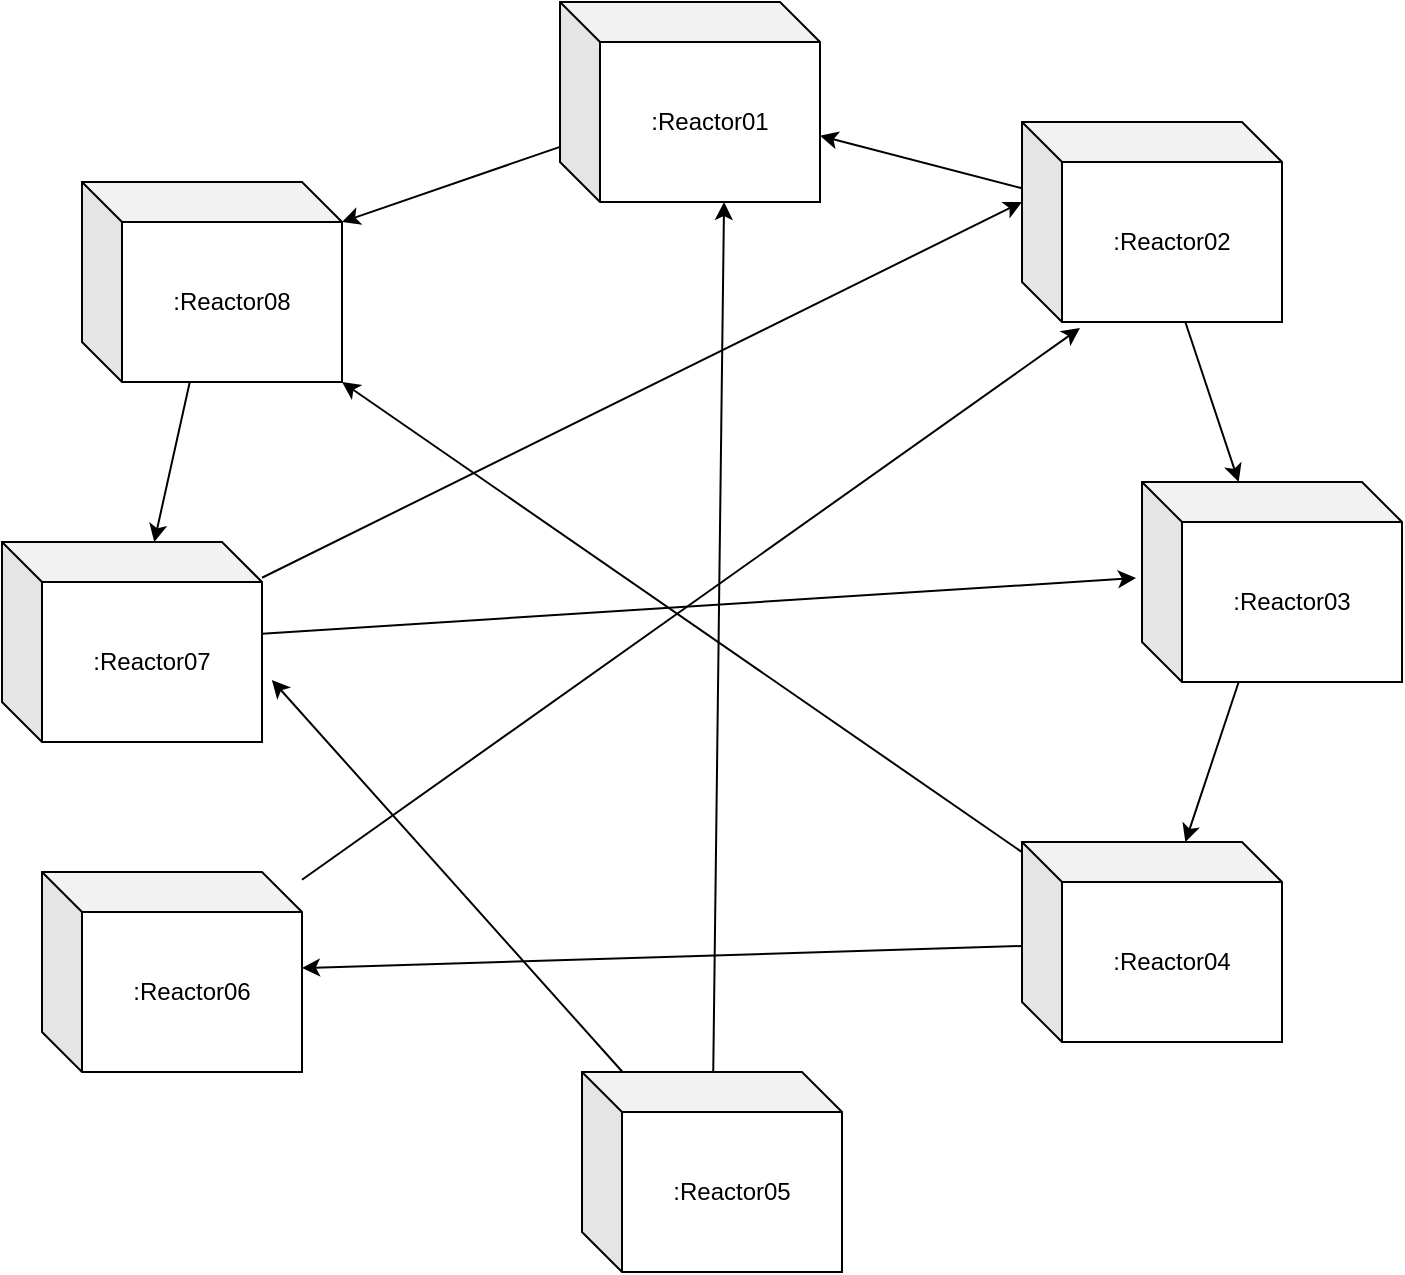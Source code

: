 <mxfile version="15.0.3" type="github">
  <diagram id="n1cJ3B8cktB44HjZlLGf" name="Page-1">
    <mxGraphModel dx="1426" dy="737" grid="1" gridSize="10" guides="1" tooltips="1" connect="1" arrows="1" fold="1" page="1" pageScale="1" pageWidth="827" pageHeight="1169" math="0" shadow="0">
      <root>
        <mxCell id="0" />
        <mxCell id="1" parent="0" />
        <mxCell id="r3QCeaE21muGl6b7Fwn3-25" style="edgeStyle=none;rounded=0;orthogonalLoop=1;jettySize=auto;html=1;" edge="1" parent="1" source="r3QCeaE21muGl6b7Fwn3-1" target="r3QCeaE21muGl6b7Fwn3-5">
          <mxGeometry relative="1" as="geometry" />
        </mxCell>
        <mxCell id="r3QCeaE21muGl6b7Fwn3-1" value="&lt;span&gt;:Reactor08&lt;/span&gt;" style="shape=cube;whiteSpace=wrap;html=1;boundedLbl=1;backgroundOutline=1;darkOpacity=0.05;darkOpacity2=0.1;" vertex="1" parent="1">
          <mxGeometry x="110" y="140" width="130" height="100" as="geometry" />
        </mxCell>
        <mxCell id="r3QCeaE21muGl6b7Fwn3-26" style="edgeStyle=none;rounded=0;orthogonalLoop=1;jettySize=auto;html=1;entryX=0;entryY=0;entryDx=130;entryDy=20;entryPerimeter=0;" edge="1" parent="1" source="r3QCeaE21muGl6b7Fwn3-4" target="r3QCeaE21muGl6b7Fwn3-1">
          <mxGeometry relative="1" as="geometry" />
        </mxCell>
        <mxCell id="r3QCeaE21muGl6b7Fwn3-4" value=":Reactor01" style="shape=cube;whiteSpace=wrap;html=1;boundedLbl=1;backgroundOutline=1;darkOpacity=0.05;darkOpacity2=0.1;" vertex="1" parent="1">
          <mxGeometry x="349" y="50" width="130" height="100" as="geometry" />
        </mxCell>
        <mxCell id="r3QCeaE21muGl6b7Fwn3-20" style="rounded=0;orthogonalLoop=1;jettySize=auto;html=1;entryX=0;entryY=0;entryDx=0;entryDy=40;entryPerimeter=0;" edge="1" parent="1" source="r3QCeaE21muGl6b7Fwn3-5" target="r3QCeaE21muGl6b7Fwn3-9">
          <mxGeometry relative="1" as="geometry" />
        </mxCell>
        <mxCell id="r3QCeaE21muGl6b7Fwn3-30" style="edgeStyle=none;rounded=0;orthogonalLoop=1;jettySize=auto;html=1;entryX=-0.023;entryY=0.48;entryDx=0;entryDy=0;entryPerimeter=0;" edge="1" parent="1" source="r3QCeaE21muGl6b7Fwn3-5" target="r3QCeaE21muGl6b7Fwn3-10">
          <mxGeometry relative="1" as="geometry" />
        </mxCell>
        <mxCell id="r3QCeaE21muGl6b7Fwn3-5" value="&lt;span&gt;:Reactor07&lt;/span&gt;" style="shape=cube;whiteSpace=wrap;html=1;boundedLbl=1;backgroundOutline=1;darkOpacity=0.05;darkOpacity2=0.1;" vertex="1" parent="1">
          <mxGeometry x="70" y="320" width="130" height="100" as="geometry" />
        </mxCell>
        <mxCell id="r3QCeaE21muGl6b7Fwn3-31" style="edgeStyle=none;rounded=0;orthogonalLoop=1;jettySize=auto;html=1;entryX=0.223;entryY=1.03;entryDx=0;entryDy=0;entryPerimeter=0;" edge="1" parent="1" source="r3QCeaE21muGl6b7Fwn3-6" target="r3QCeaE21muGl6b7Fwn3-9">
          <mxGeometry relative="1" as="geometry" />
        </mxCell>
        <mxCell id="r3QCeaE21muGl6b7Fwn3-6" value="&lt;span&gt;:Reactor06&lt;/span&gt;" style="shape=cube;whiteSpace=wrap;html=1;boundedLbl=1;backgroundOutline=1;darkOpacity=0.05;darkOpacity2=0.1;" vertex="1" parent="1">
          <mxGeometry x="90" y="485" width="130" height="100" as="geometry" />
        </mxCell>
        <mxCell id="r3QCeaE21muGl6b7Fwn3-24" style="edgeStyle=none;rounded=0;orthogonalLoop=1;jettySize=auto;html=1;entryX=1.038;entryY=0.69;entryDx=0;entryDy=0;entryPerimeter=0;" edge="1" parent="1" source="r3QCeaE21muGl6b7Fwn3-7" target="r3QCeaE21muGl6b7Fwn3-5">
          <mxGeometry relative="1" as="geometry" />
        </mxCell>
        <mxCell id="r3QCeaE21muGl6b7Fwn3-28" style="edgeStyle=none;rounded=0;orthogonalLoop=1;jettySize=auto;html=1;entryX=0.631;entryY=1;entryDx=0;entryDy=0;entryPerimeter=0;" edge="1" parent="1" source="r3QCeaE21muGl6b7Fwn3-7" target="r3QCeaE21muGl6b7Fwn3-4">
          <mxGeometry relative="1" as="geometry" />
        </mxCell>
        <mxCell id="r3QCeaE21muGl6b7Fwn3-7" value="&lt;span&gt;:Reactor05&lt;/span&gt;" style="shape=cube;whiteSpace=wrap;html=1;boundedLbl=1;backgroundOutline=1;darkOpacity=0.05;darkOpacity2=0.1;" vertex="1" parent="1">
          <mxGeometry x="360" y="585" width="130" height="100" as="geometry" />
        </mxCell>
        <mxCell id="r3QCeaE21muGl6b7Fwn3-23" style="edgeStyle=none;rounded=0;orthogonalLoop=1;jettySize=auto;html=1;" edge="1" parent="1" source="r3QCeaE21muGl6b7Fwn3-8" target="r3QCeaE21muGl6b7Fwn3-6">
          <mxGeometry relative="1" as="geometry" />
        </mxCell>
        <mxCell id="r3QCeaE21muGl6b7Fwn3-29" style="edgeStyle=none;rounded=0;orthogonalLoop=1;jettySize=auto;html=1;entryX=1;entryY=1;entryDx=0;entryDy=0;entryPerimeter=0;" edge="1" parent="1" source="r3QCeaE21muGl6b7Fwn3-8" target="r3QCeaE21muGl6b7Fwn3-1">
          <mxGeometry relative="1" as="geometry" />
        </mxCell>
        <mxCell id="r3QCeaE21muGl6b7Fwn3-8" value="&lt;span&gt;:Reactor04&lt;/span&gt;" style="shape=cube;whiteSpace=wrap;html=1;boundedLbl=1;backgroundOutline=1;darkOpacity=0.05;darkOpacity2=0.1;" vertex="1" parent="1">
          <mxGeometry x="580" y="470" width="130" height="100" as="geometry" />
        </mxCell>
        <mxCell id="r3QCeaE21muGl6b7Fwn3-21" style="edgeStyle=none;rounded=0;orthogonalLoop=1;jettySize=auto;html=1;" edge="1" parent="1" source="r3QCeaE21muGl6b7Fwn3-9" target="r3QCeaE21muGl6b7Fwn3-10">
          <mxGeometry relative="1" as="geometry" />
        </mxCell>
        <mxCell id="r3QCeaE21muGl6b7Fwn3-27" style="edgeStyle=none;rounded=0;orthogonalLoop=1;jettySize=auto;html=1;" edge="1" parent="1" source="r3QCeaE21muGl6b7Fwn3-9" target="r3QCeaE21muGl6b7Fwn3-4">
          <mxGeometry relative="1" as="geometry" />
        </mxCell>
        <mxCell id="r3QCeaE21muGl6b7Fwn3-9" value="&lt;span&gt;:Reactor02&lt;/span&gt;" style="shape=cube;whiteSpace=wrap;html=1;boundedLbl=1;backgroundOutline=1;darkOpacity=0.05;darkOpacity2=0.1;" vertex="1" parent="1">
          <mxGeometry x="580" y="110" width="130" height="100" as="geometry" />
        </mxCell>
        <mxCell id="r3QCeaE21muGl6b7Fwn3-22" style="edgeStyle=none;rounded=0;orthogonalLoop=1;jettySize=auto;html=1;" edge="1" parent="1" source="r3QCeaE21muGl6b7Fwn3-10" target="r3QCeaE21muGl6b7Fwn3-8">
          <mxGeometry relative="1" as="geometry" />
        </mxCell>
        <mxCell id="r3QCeaE21muGl6b7Fwn3-10" value="&lt;span&gt;:Reactor03&lt;/span&gt;" style="shape=cube;whiteSpace=wrap;html=1;boundedLbl=1;backgroundOutline=1;darkOpacity=0.05;darkOpacity2=0.1;" vertex="1" parent="1">
          <mxGeometry x="640" y="290" width="130" height="100" as="geometry" />
        </mxCell>
      </root>
    </mxGraphModel>
  </diagram>
</mxfile>

